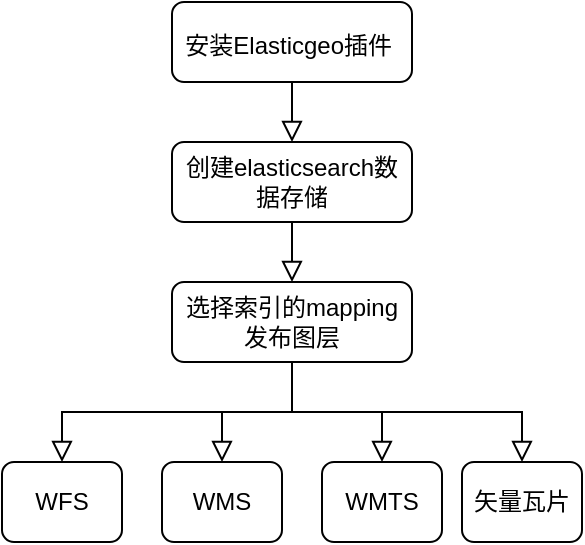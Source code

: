 <mxfile version="13.5.4" type="github">
  <diagram id="C5RBs43oDa-KdzZeNtuy" name="Page-1">
    <mxGraphModel dx="946" dy="565" grid="1" gridSize="10" guides="1" tooltips="1" connect="1" arrows="1" fold="1" page="1" pageScale="1" pageWidth="827" pageHeight="1169" math="0" shadow="0">
      <root>
        <mxCell id="WIyWlLk6GJQsqaUBKTNV-0" />
        <mxCell id="WIyWlLk6GJQsqaUBKTNV-1" parent="WIyWlLk6GJQsqaUBKTNV-0" />
        <mxCell id="cyJonkY0qCmyP2J31kSq-8" style="edgeStyle=orthogonalEdgeStyle;rounded=0;orthogonalLoop=1;jettySize=auto;html=1;exitX=0.5;exitY=1;exitDx=0;exitDy=0;entryX=0.5;entryY=0;entryDx=0;entryDy=0;shadow=0;labelBackgroundColor=none;endArrow=block;endFill=0;endSize=8;strokeWidth=1;" edge="1" parent="WIyWlLk6GJQsqaUBKTNV-1" source="cyJonkY0qCmyP2J31kSq-0" target="cyJonkY0qCmyP2J31kSq-1">
          <mxGeometry relative="1" as="geometry" />
        </mxCell>
        <mxCell id="cyJonkY0qCmyP2J31kSq-0" value="&lt;font style=&quot;font-size: 12px&quot;&gt;安装&lt;span lang=&quot;EN-US&quot;&gt;Elasticgeo插件&amp;nbsp;&lt;/span&gt;&lt;/font&gt;&lt;span style=&quot;font-size: medium&quot;&gt;&lt;/span&gt;" style="rounded=1;whiteSpace=wrap;html=1;fontSize=12;glass=0;strokeWidth=1;shadow=0;" vertex="1" parent="WIyWlLk6GJQsqaUBKTNV-1">
          <mxGeometry x="580" y="60" width="120" height="40" as="geometry" />
        </mxCell>
        <mxCell id="cyJonkY0qCmyP2J31kSq-9" style="edgeStyle=orthogonalEdgeStyle;rounded=0;orthogonalLoop=1;jettySize=auto;html=1;exitX=0.5;exitY=1;exitDx=0;exitDy=0;entryX=0.5;entryY=0;entryDx=0;entryDy=0;shadow=0;labelBackgroundColor=none;endArrow=block;endFill=0;endSize=8;strokeWidth=1;" edge="1" parent="WIyWlLk6GJQsqaUBKTNV-1" source="cyJonkY0qCmyP2J31kSq-1" target="cyJonkY0qCmyP2J31kSq-2">
          <mxGeometry relative="1" as="geometry" />
        </mxCell>
        <mxCell id="cyJonkY0qCmyP2J31kSq-1" value="创建elasticsearch数据存储" style="rounded=1;whiteSpace=wrap;html=1;fontSize=12;glass=0;strokeWidth=1;shadow=0;" vertex="1" parent="WIyWlLk6GJQsqaUBKTNV-1">
          <mxGeometry x="580" y="130" width="120" height="40" as="geometry" />
        </mxCell>
        <mxCell id="cyJonkY0qCmyP2J31kSq-10" style="edgeStyle=orthogonalEdgeStyle;rounded=0;orthogonalLoop=1;jettySize=auto;html=1;exitX=0.5;exitY=1;exitDx=0;exitDy=0;entryX=0.5;entryY=0;entryDx=0;entryDy=0;shadow=0;labelBackgroundColor=none;endArrow=block;endFill=0;endSize=8;strokeWidth=1;" edge="1" parent="WIyWlLk6GJQsqaUBKTNV-1" source="cyJonkY0qCmyP2J31kSq-2" target="cyJonkY0qCmyP2J31kSq-3">
          <mxGeometry relative="1" as="geometry" />
        </mxCell>
        <mxCell id="cyJonkY0qCmyP2J31kSq-11" style="edgeStyle=orthogonalEdgeStyle;rounded=0;orthogonalLoop=1;jettySize=auto;html=1;exitX=0.5;exitY=1;exitDx=0;exitDy=0;entryX=0.5;entryY=0;entryDx=0;entryDy=0;shadow=0;labelBackgroundColor=none;endArrow=block;endFill=0;endSize=8;strokeWidth=1;" edge="1" parent="WIyWlLk6GJQsqaUBKTNV-1" source="cyJonkY0qCmyP2J31kSq-2" target="cyJonkY0qCmyP2J31kSq-4">
          <mxGeometry relative="1" as="geometry" />
        </mxCell>
        <mxCell id="cyJonkY0qCmyP2J31kSq-12" style="edgeStyle=orthogonalEdgeStyle;rounded=0;orthogonalLoop=1;jettySize=auto;html=1;exitX=0.5;exitY=1;exitDx=0;exitDy=0;entryX=0.5;entryY=0;entryDx=0;entryDy=0;shadow=0;labelBackgroundColor=none;endArrow=block;endFill=0;endSize=8;strokeWidth=1;" edge="1" parent="WIyWlLk6GJQsqaUBKTNV-1" source="cyJonkY0qCmyP2J31kSq-2" target="cyJonkY0qCmyP2J31kSq-5">
          <mxGeometry relative="1" as="geometry" />
        </mxCell>
        <mxCell id="cyJonkY0qCmyP2J31kSq-13" style="edgeStyle=orthogonalEdgeStyle;rounded=0;orthogonalLoop=1;jettySize=auto;html=1;exitX=0.5;exitY=1;exitDx=0;exitDy=0;entryX=0.5;entryY=0;entryDx=0;entryDy=0;shadow=0;labelBackgroundColor=none;endArrow=block;endFill=0;endSize=8;strokeWidth=1;" edge="1" parent="WIyWlLk6GJQsqaUBKTNV-1" source="cyJonkY0qCmyP2J31kSq-2" target="cyJonkY0qCmyP2J31kSq-6">
          <mxGeometry relative="1" as="geometry" />
        </mxCell>
        <mxCell id="cyJonkY0qCmyP2J31kSq-2" value="选择索引的mapping&lt;br&gt;发布图层" style="rounded=1;whiteSpace=wrap;html=1;fontSize=12;glass=0;strokeWidth=1;shadow=0;" vertex="1" parent="WIyWlLk6GJQsqaUBKTNV-1">
          <mxGeometry x="580" y="200" width="120" height="40" as="geometry" />
        </mxCell>
        <mxCell id="cyJonkY0qCmyP2J31kSq-3" value="WFS" style="rounded=1;whiteSpace=wrap;html=1;fontSize=12;glass=0;strokeWidth=1;shadow=0;" vertex="1" parent="WIyWlLk6GJQsqaUBKTNV-1">
          <mxGeometry x="495" y="290" width="60" height="40" as="geometry" />
        </mxCell>
        <mxCell id="cyJonkY0qCmyP2J31kSq-4" value="WMS" style="rounded=1;whiteSpace=wrap;html=1;fontSize=12;glass=0;strokeWidth=1;shadow=0;" vertex="1" parent="WIyWlLk6GJQsqaUBKTNV-1">
          <mxGeometry x="575" y="290" width="60" height="40" as="geometry" />
        </mxCell>
        <mxCell id="cyJonkY0qCmyP2J31kSq-5" value="WMTS" style="rounded=1;whiteSpace=wrap;html=1;fontSize=12;glass=0;strokeWidth=1;shadow=0;" vertex="1" parent="WIyWlLk6GJQsqaUBKTNV-1">
          <mxGeometry x="655" y="290" width="60" height="40" as="geometry" />
        </mxCell>
        <mxCell id="cyJonkY0qCmyP2J31kSq-6" value="矢量瓦片" style="rounded=1;whiteSpace=wrap;html=1;fontSize=12;glass=0;strokeWidth=1;shadow=0;" vertex="1" parent="WIyWlLk6GJQsqaUBKTNV-1">
          <mxGeometry x="725" y="290" width="60" height="40" as="geometry" />
        </mxCell>
      </root>
    </mxGraphModel>
  </diagram>
</mxfile>
